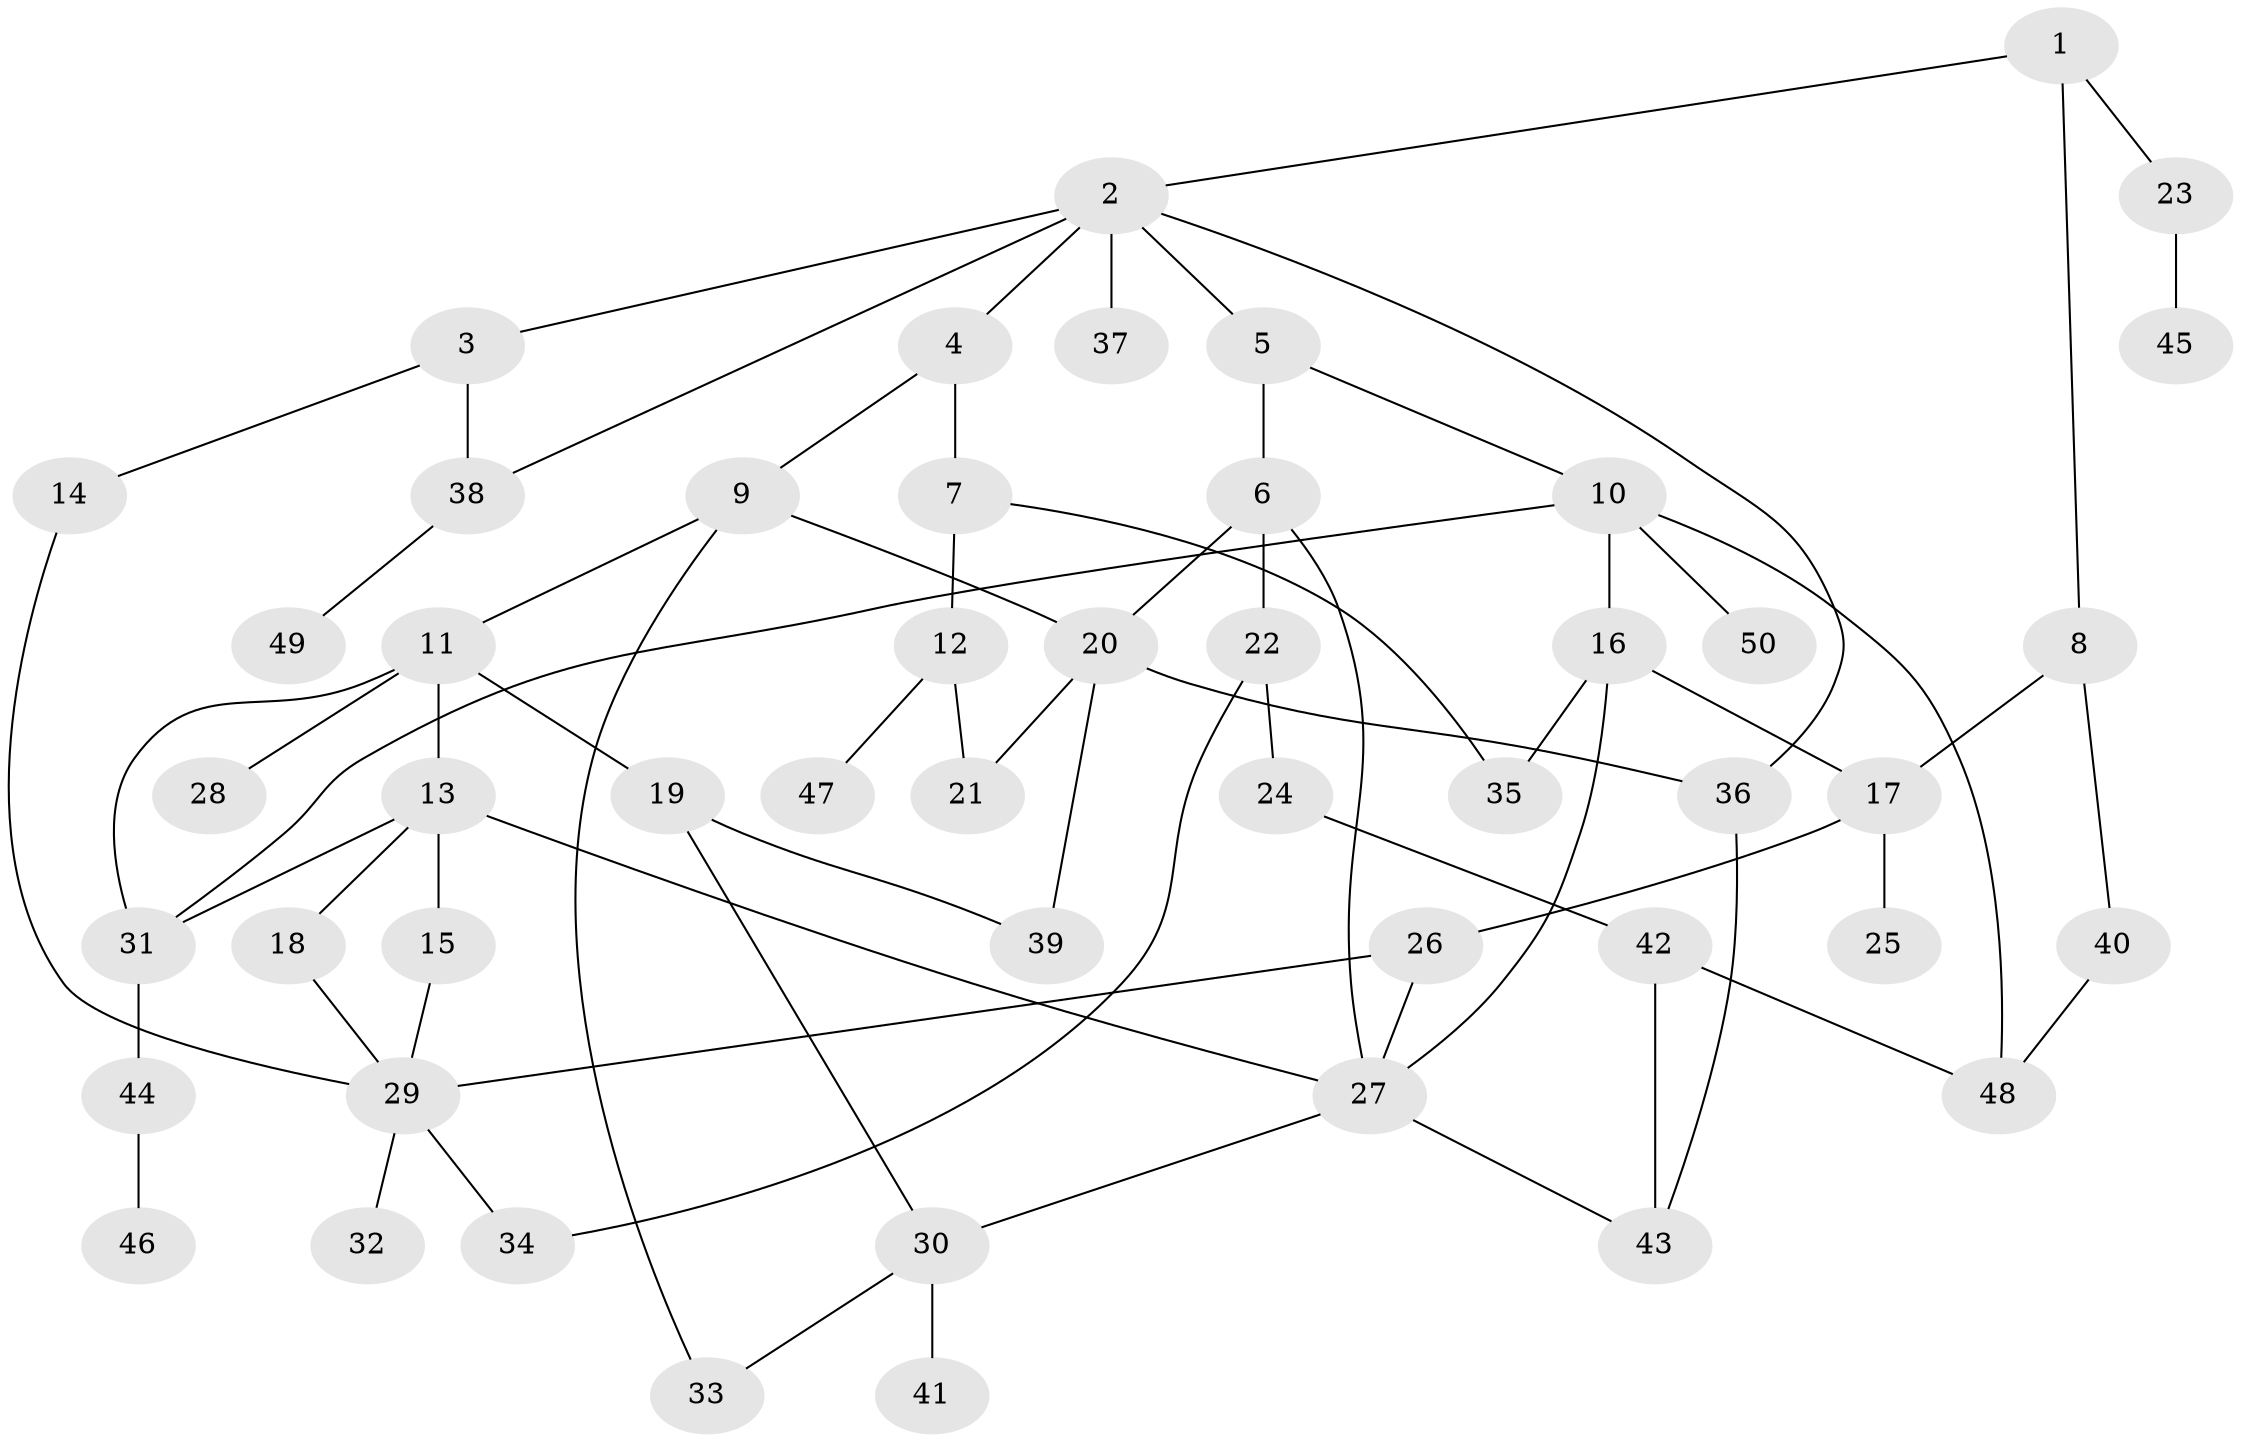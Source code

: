 // Generated by graph-tools (version 1.1) at 2025/25/03/09/25 03:25:33]
// undirected, 50 vertices, 71 edges
graph export_dot {
graph [start="1"]
  node [color=gray90,style=filled];
  1;
  2;
  3;
  4;
  5;
  6;
  7;
  8;
  9;
  10;
  11;
  12;
  13;
  14;
  15;
  16;
  17;
  18;
  19;
  20;
  21;
  22;
  23;
  24;
  25;
  26;
  27;
  28;
  29;
  30;
  31;
  32;
  33;
  34;
  35;
  36;
  37;
  38;
  39;
  40;
  41;
  42;
  43;
  44;
  45;
  46;
  47;
  48;
  49;
  50;
  1 -- 2;
  1 -- 8;
  1 -- 23;
  2 -- 3;
  2 -- 4;
  2 -- 5;
  2 -- 37;
  2 -- 38;
  2 -- 36;
  3 -- 14;
  3 -- 38;
  4 -- 7;
  4 -- 9;
  5 -- 6;
  5 -- 10;
  6 -- 22;
  6 -- 27;
  6 -- 20;
  7 -- 12;
  7 -- 35;
  8 -- 40;
  8 -- 17;
  9 -- 11;
  9 -- 20;
  9 -- 33;
  10 -- 16;
  10 -- 31;
  10 -- 50;
  10 -- 48;
  11 -- 13;
  11 -- 19;
  11 -- 28;
  11 -- 31;
  12 -- 21;
  12 -- 47;
  13 -- 15;
  13 -- 18;
  13 -- 31;
  13 -- 27;
  14 -- 29;
  15 -- 29;
  16 -- 17;
  16 -- 35;
  16 -- 27;
  17 -- 25;
  17 -- 26;
  18 -- 29;
  19 -- 30;
  19 -- 39;
  20 -- 36;
  20 -- 39;
  20 -- 21;
  22 -- 24;
  22 -- 34;
  23 -- 45;
  24 -- 42;
  26 -- 29;
  26 -- 27;
  27 -- 30;
  27 -- 43;
  29 -- 32;
  29 -- 34;
  30 -- 33;
  30 -- 41;
  31 -- 44;
  36 -- 43;
  38 -- 49;
  40 -- 48;
  42 -- 48;
  42 -- 43;
  44 -- 46;
}
